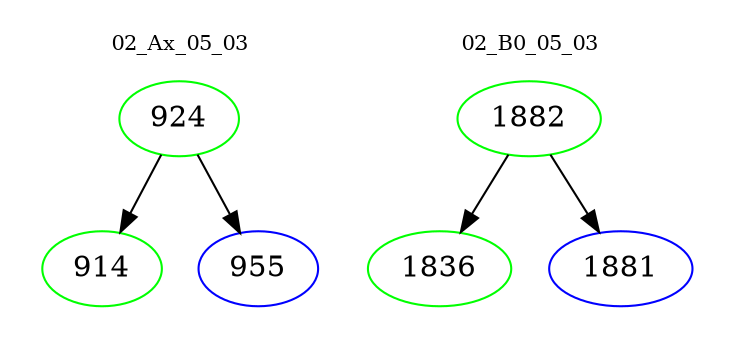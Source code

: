 digraph{
subgraph cluster_0 {
color = white
label = "02_Ax_05_03";
fontsize=10;
T0_924 [label="924", color="green"]
T0_924 -> T0_914 [color="black"]
T0_914 [label="914", color="green"]
T0_924 -> T0_955 [color="black"]
T0_955 [label="955", color="blue"]
}
subgraph cluster_1 {
color = white
label = "02_B0_05_03";
fontsize=10;
T1_1882 [label="1882", color="green"]
T1_1882 -> T1_1836 [color="black"]
T1_1836 [label="1836", color="green"]
T1_1882 -> T1_1881 [color="black"]
T1_1881 [label="1881", color="blue"]
}
}
